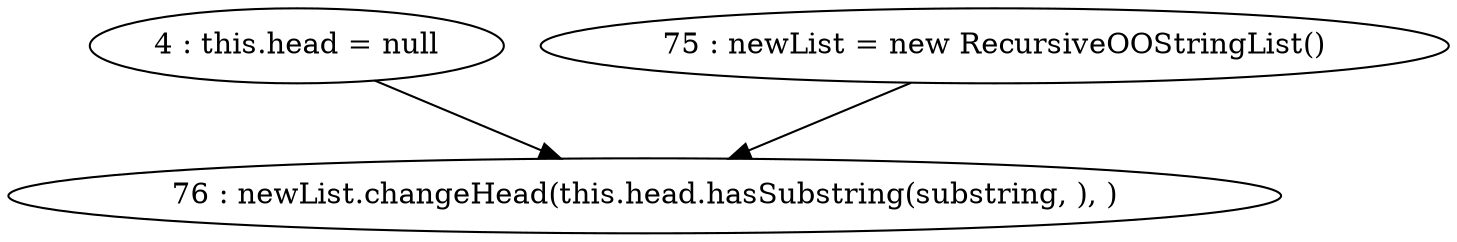 digraph G {
"4 : this.head = null"
"4 : this.head = null" -> "76 : newList.changeHead(this.head.hasSubstring(substring, ), )"
"75 : newList = new RecursiveOOStringList()"
"75 : newList = new RecursiveOOStringList()" -> "76 : newList.changeHead(this.head.hasSubstring(substring, ), )"
"76 : newList.changeHead(this.head.hasSubstring(substring, ), )"
}